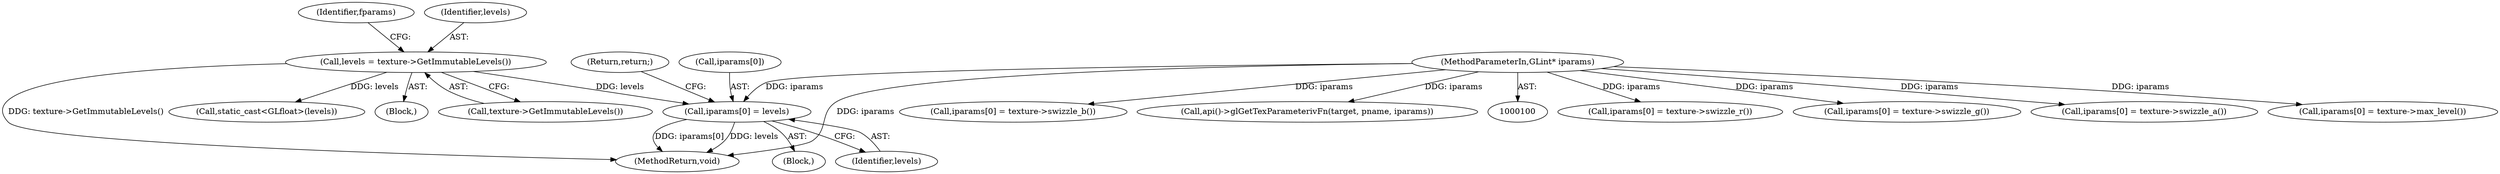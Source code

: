 digraph "0_Chrome_385508dc888ef15d272cdd2705b17996abc519d6@array" {
"1000161" [label="(Call,iparams[0] = levels)"];
"1000146" [label="(Call,levels = texture->GetImmutableLevels())"];
"1000104" [label="(MethodParameterIn,GLint* iparams)"];
"1000161" [label="(Call,iparams[0] = levels)"];
"1000148" [label="(Call,texture->GetImmutableLevels())"];
"1000230" [label="(Call,iparams[0] = texture->swizzle_r())"];
"1000249" [label="(Call,iparams[0] = texture->swizzle_g())"];
"1000287" [label="(Call,iparams[0] = texture->swizzle_a())"];
"1000150" [label="(Identifier,fparams)"];
"1000308" [label="(MethodReturn,void)"];
"1000162" [label="(Call,iparams[0])"];
"1000146" [label="(Call,levels = texture->GetImmutableLevels())"];
"1000104" [label="(MethodParameterIn,GLint* iparams)"];
"1000166" [label="(Return,return;)"];
"1000210" [label="(Call,iparams[0] = texture->max_level())"];
"1000268" [label="(Call,iparams[0] = texture->swizzle_b())"];
"1000147" [label="(Identifier,levels)"];
"1000160" [label="(Block,)"];
"1000156" [label="(Call,static_cast<GLfloat>(levels))"];
"1000304" [label="(Call,api()->glGetTexParameterivFn(target, pname, iparams))"];
"1000165" [label="(Identifier,levels)"];
"1000144" [label="(Block,)"];
"1000161" -> "1000160"  [label="AST: "];
"1000161" -> "1000165"  [label="CFG: "];
"1000162" -> "1000161"  [label="AST: "];
"1000165" -> "1000161"  [label="AST: "];
"1000166" -> "1000161"  [label="CFG: "];
"1000161" -> "1000308"  [label="DDG: iparams[0]"];
"1000161" -> "1000308"  [label="DDG: levels"];
"1000146" -> "1000161"  [label="DDG: levels"];
"1000104" -> "1000161"  [label="DDG: iparams"];
"1000146" -> "1000144"  [label="AST: "];
"1000146" -> "1000148"  [label="CFG: "];
"1000147" -> "1000146"  [label="AST: "];
"1000148" -> "1000146"  [label="AST: "];
"1000150" -> "1000146"  [label="CFG: "];
"1000146" -> "1000308"  [label="DDG: texture->GetImmutableLevels()"];
"1000146" -> "1000156"  [label="DDG: levels"];
"1000104" -> "1000100"  [label="AST: "];
"1000104" -> "1000308"  [label="DDG: iparams"];
"1000104" -> "1000210"  [label="DDG: iparams"];
"1000104" -> "1000230"  [label="DDG: iparams"];
"1000104" -> "1000249"  [label="DDG: iparams"];
"1000104" -> "1000268"  [label="DDG: iparams"];
"1000104" -> "1000287"  [label="DDG: iparams"];
"1000104" -> "1000304"  [label="DDG: iparams"];
}
